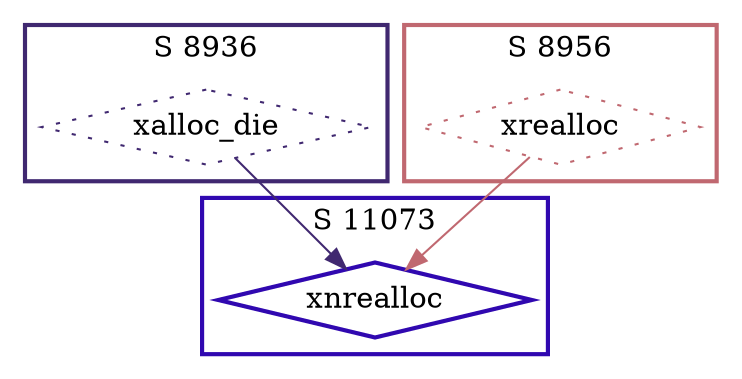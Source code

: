digraph G {
  ratio=0.500000;
  "UV xalloc_die (8936)" [shape=diamond, label="xalloc_die", color="#402870",
                          style=dotted];
  "UV xnrealloc (11073)" [shape=diamond, label="xnrealloc", color="#3008B0",
                          style=bold];
  "UV xrealloc (8956)" [shape=diamond, label="xrealloc", color="#C06870",
                        style=dotted];
  
  subgraph cluster_11073 { label="S 11073";
    color="#3008B0";
    style=bold;
    "UV xnrealloc (11073)"; };
  subgraph cluster_8956 { label="S 8956";
    color="#C06870";
    style=bold;
    "UV xrealloc (8956)"; };
  subgraph cluster_8936 { label="S 8936";
    color="#402870";
    style=bold;
    "UV xalloc_die (8936)"; };
  
  "UV xalloc_die (8936)" -> "UV xnrealloc (11073)" [color="#402870"];
  "UV xrealloc (8956)" -> "UV xnrealloc (11073)" [color="#C06870"];
  
  }